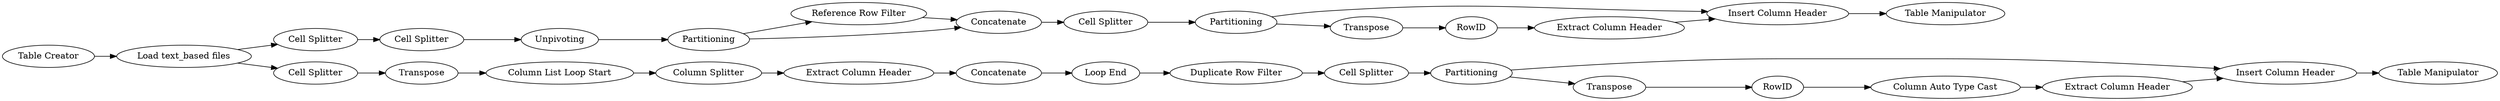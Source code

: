 digraph {
	"-1239547492036298711_1465" [label="Insert Column Header"]
	"-5277063972213077372_1433" [label="Table Creator"]
	"-5277063972213077372_1486" [label="Cell Splitter"]
	"-5277063972213077372_1499" [label="Cell Splitter"]
	"-5277063972213077372_1498" [label="Reference Row Filter"]
	"-954696663362616507_1465" [label="Insert Column Header"]
	"-5277063972213077372_1480" [label="Extract Column Header"]
	"-5277063972213077372_1481" [label=Concatenate]
	"-1239547492036298711_1464" [label=Transpose]
	"-1239547492036298711_1467" [label=Partitioning]
	"-5277063972213077372_1454" [label="Cell Splitter"]
	"-5277063972213077372_1459" [label="Cell Splitter"]
	"-5277063972213077372_1483" [label="Duplicate Row Filter"]
	"-5277063972213077372_1500" [label=Partitioning]
	"-5277063972213077372_1495" [label="Cell Splitter"]
	"-954696663362616507_1467" [label=Partitioning]
	"-5277063972213077372_1476" [label="Column Splitter"]
	"-5277063972213077372_1482" [label="Loop End"]
	"-954696663362616507_1469" [label="Extract Column Header"]
	"-5277063972213077372_1472" [label="Column List Loop Start"]
	"-5277063972213077372_1485" [label="Table Manipulator"]
	"-5277063972213077372_1501" [label=Concatenate]
	"-1239547492036298711_1463" [label=RowID]
	"-5277063972213077372_1492" [label="Table Manipulator"]
	"-5277063972213077372_1488" [label=Unpivoting]
	"-954696663362616507_1464" [label=Transpose]
	"-1239547492036298711_1469" [label="Extract Column Header"]
	"-1239547492036298711_1468" [label="Column Auto Type Cast"]
	"-954696663362616507_1463" [label=RowID]
	"-5277063972213077372_1458" [label=Transpose]
	"-5277063972213077372_1440" [label="Load text_based files"]
	"-5277063972213077372_1481" -> "-5277063972213077372_1482"
	"-1239547492036298711_1467" -> "-1239547492036298711_1465"
	"-954696663362616507_1465" -> "-5277063972213077372_1492"
	"-5277063972213077372_1472" -> "-5277063972213077372_1476"
	"-5277063972213077372_1500" -> "-5277063972213077372_1498"
	"-954696663362616507_1464" -> "-954696663362616507_1463"
	"-5277063972213077372_1440" -> "-5277063972213077372_1486"
	"-5277063972213077372_1433" -> "-5277063972213077372_1440"
	"-5277063972213077372_1476" -> "-5277063972213077372_1480"
	"-954696663362616507_1467" -> "-954696663362616507_1464"
	"-954696663362616507_1469" -> "-954696663362616507_1465"
	"-5277063972213077372_1499" -> "-954696663362616507_1467"
	"-5277063972213077372_1458" -> "-5277063972213077372_1472"
	"-5277063972213077372_1488" -> "-5277063972213077372_1500"
	"-5277063972213077372_1483" -> "-5277063972213077372_1459"
	"-5277063972213077372_1482" -> "-5277063972213077372_1483"
	"-1239547492036298711_1469" -> "-1239547492036298711_1465"
	"-5277063972213077372_1495" -> "-5277063972213077372_1488"
	"-1239547492036298711_1463" -> "-1239547492036298711_1468"
	"-954696663362616507_1463" -> "-954696663362616507_1469"
	"-5277063972213077372_1500" -> "-5277063972213077372_1501"
	"-1239547492036298711_1468" -> "-1239547492036298711_1469"
	"-5277063972213077372_1454" -> "-5277063972213077372_1458"
	"-5277063972213077372_1501" -> "-5277063972213077372_1499"
	"-954696663362616507_1467" -> "-954696663362616507_1465"
	"-1239547492036298711_1467" -> "-1239547492036298711_1464"
	"-5277063972213077372_1459" -> "-1239547492036298711_1467"
	"-1239547492036298711_1465" -> "-5277063972213077372_1485"
	"-5277063972213077372_1440" -> "-5277063972213077372_1454"
	"-5277063972213077372_1480" -> "-5277063972213077372_1481"
	"-1239547492036298711_1464" -> "-1239547492036298711_1463"
	"-5277063972213077372_1498" -> "-5277063972213077372_1501"
	"-5277063972213077372_1486" -> "-5277063972213077372_1495"
	rankdir=LR
}
